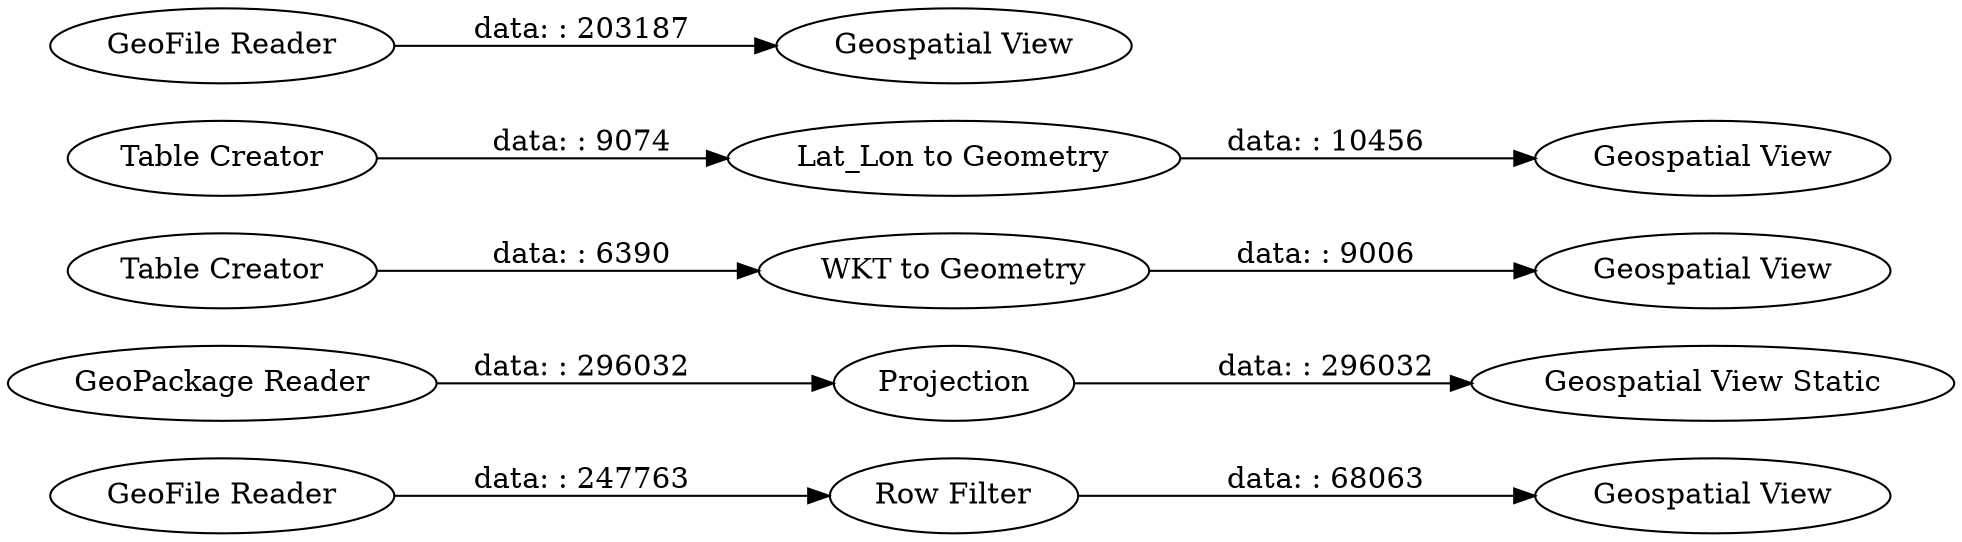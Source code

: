 digraph {
	"-6546627862897274863_8" [label="Row Filter"]
	"-6546627862897274863_6" [label="GeoPackage Reader"]
	"-6546627862897274863_4" [label="Table Creator"]
	"-6546627862897274863_2" [label="Table Creator"]
	"-6546627862897274863_9" [label="Geospatial View Static"]
	"-6546627862897274863_1" [label="GeoFile Reader"]
	"-6546627862897274863_10" [label=Projection]
	"-6546627862897274863_11" [label="GeoFile Reader"]
	"-6546627862897274863_13" [label="Geospatial View"]
	"-6546627862897274863_14" [label="WKT to Geometry"]
	"-6546627862897274863_3" [label="Lat_Lon to Geometry"]
	"-6546627862897274863_12" [label="Geospatial View"]
	"-6546627862897274863_7" [label="Geospatial View"]
	"-6546627862897274863_15" [label="Geospatial View"]
	"-6546627862897274863_1" -> "-6546627862897274863_8" [label="data: : 247763"]
	"-6546627862897274863_2" -> "-6546627862897274863_3" [label="data: : 9074"]
	"-6546627862897274863_6" -> "-6546627862897274863_10" [label="data: : 296032"]
	"-6546627862897274863_11" -> "-6546627862897274863_12" [label="data: : 203187"]
	"-6546627862897274863_4" -> "-6546627862897274863_14" [label="data: : 6390"]
	"-6546627862897274863_8" -> "-6546627862897274863_7" [label="data: : 68063"]
	"-6546627862897274863_10" -> "-6546627862897274863_9" [label="data: : 296032"]
	"-6546627862897274863_3" -> "-6546627862897274863_15" [label="data: : 10456"]
	"-6546627862897274863_14" -> "-6546627862897274863_13" [label="data: : 9006"]
	rankdir=LR
}
